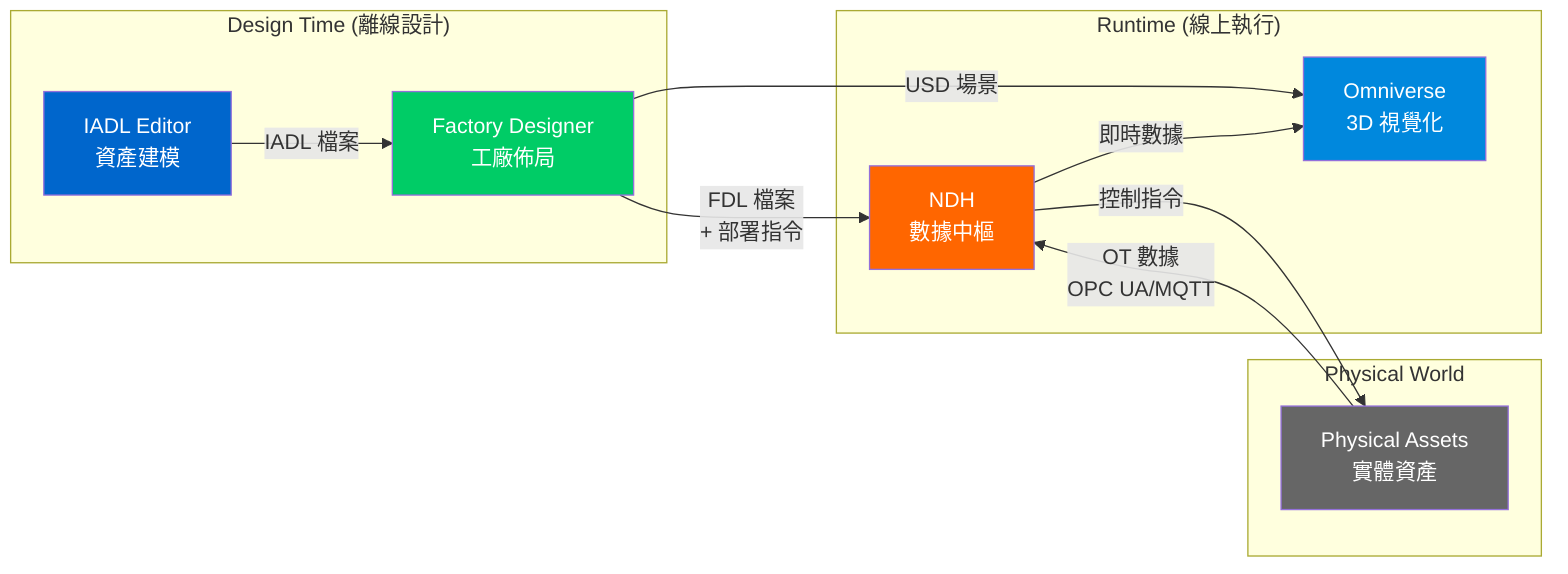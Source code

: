 graph LR
    subgraph "Design Time (離線設計)"
        IE[IADL Editor<br/>資產建模]
        FD[Factory Designer<br/>工廠佈局]
    end
    
    subgraph "Runtime (線上執行)"
        NDH[NDH<br/>數據中樞]
        OV[Omniverse<br/>3D 視覺化]
    end
    
    subgraph "Physical World"
        PA[Physical Assets<br/>實體資產]
    end
    
    IE -->|IADL 檔案| FD
    FD -->|FDL 檔案<br/>+ 部署指令| NDH
    FD -->|USD 場景| OV
    PA -->|OT 數據<br/>OPC UA/MQTT| NDH
    NDH -->|即時數據| OV
    NDH -->|控制指令| PA
    
    style IE fill:#0066CC,color:#fff
    style FD fill:#00CC66,color:#fff
    style NDH fill:#FF6600,color:#fff
    style OV fill:#0088DD,color:#fff
    style PA fill:#666666,color:#fff